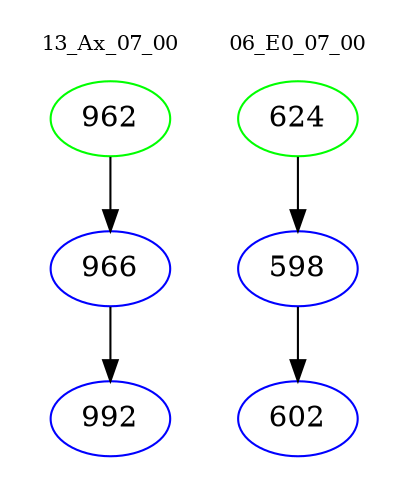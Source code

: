 digraph{
subgraph cluster_0 {
color = white
label = "13_Ax_07_00";
fontsize=10;
T0_962 [label="962", color="green"]
T0_962 -> T0_966 [color="black"]
T0_966 [label="966", color="blue"]
T0_966 -> T0_992 [color="black"]
T0_992 [label="992", color="blue"]
}
subgraph cluster_1 {
color = white
label = "06_E0_07_00";
fontsize=10;
T1_624 [label="624", color="green"]
T1_624 -> T1_598 [color="black"]
T1_598 [label="598", color="blue"]
T1_598 -> T1_602 [color="black"]
T1_602 [label="602", color="blue"]
}
}
